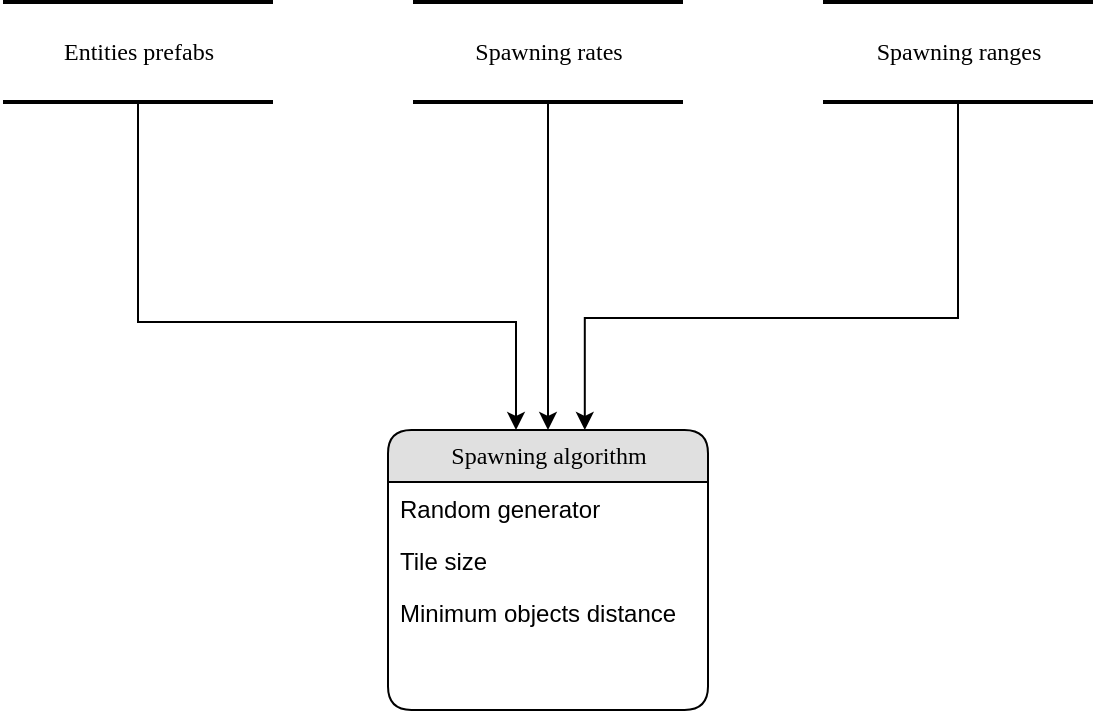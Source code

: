<mxfile version="12.3.2" type="device" pages="1"><diagram name="Page-1" id="b520641d-4fe3-3701-9064-5fc419738815"><mxGraphModel dx="907" dy="698" grid="0" gridSize="10" guides="1" tooltips="1" connect="1" arrows="1" fold="1" page="1" pageScale="1" pageWidth="1100" pageHeight="850" background="#ffffff" math="0" shadow="0"><root><mxCell id="0"/><mxCell id="1" parent="0"/><mxCell id="JnoL5L0m2g_kOJj8gBqC-7" style="edgeStyle=orthogonalEdgeStyle;jumpStyle=none;orthogonalLoop=1;jettySize=auto;html=1;strokeColor=#000000;rounded=0;" edge="1" parent="1" source="2debaab0fafb2da2-10" target="21ea969265ad0168-18"><mxGeometry relative="1" as="geometry"><Array as="points"><mxPoint x="300" y="392"/><mxPoint x="489" y="392"/></Array></mxGeometry></mxCell><mxCell id="2debaab0fafb2da2-10" value="Entities prefabs" style="html=1;rounded=0;shadow=0;comic=0;labelBackgroundColor=none;strokeWidth=2;fontFamily=Verdana;fontSize=12;align=center;shape=mxgraph.ios7ui.horLines;" parent="1" vertex="1"><mxGeometry x="232.5" y="232" width="135" height="50" as="geometry"/></mxCell><mxCell id="21ea969265ad0168-18" value="Spawning algorithm" style="swimlane;html=1;fontStyle=0;childLayout=stackLayout;horizontal=1;startSize=26;fillColor=#e0e0e0;horizontalStack=0;resizeParent=1;resizeLast=0;collapsible=1;marginBottom=0;swimlaneFillColor=#ffffff;align=center;rounded=1;shadow=0;comic=0;labelBackgroundColor=none;strokeWidth=1;fontFamily=Verdana;fontSize=12" parent="1" vertex="1"><mxGeometry x="425" y="446" width="160" height="140" as="geometry"/></mxCell><mxCell id="21ea969265ad0168-19" value="Random generator" style="text;html=1;strokeColor=none;fillColor=none;spacingLeft=4;spacingRight=4;whiteSpace=wrap;overflow=hidden;rotatable=0;points=[[0,0.5],[1,0.5]];portConstraint=eastwest;" parent="21ea969265ad0168-18" vertex="1"><mxGeometry y="26" width="160" height="26" as="geometry"/></mxCell><mxCell id="JnoL5L0m2g_kOJj8gBqC-10" value="Tile size" style="text;html=1;strokeColor=none;fillColor=none;spacingLeft=4;spacingRight=4;whiteSpace=wrap;overflow=hidden;rotatable=0;points=[[0,0.5],[1,0.5]];portConstraint=eastwest;" vertex="1" parent="21ea969265ad0168-18"><mxGeometry y="52" width="160" height="26" as="geometry"/></mxCell><mxCell id="JnoL5L0m2g_kOJj8gBqC-11" value="Minimum objects distance" style="text;html=1;strokeColor=none;fillColor=none;spacingLeft=4;spacingRight=4;whiteSpace=wrap;overflow=hidden;rotatable=0;points=[[0,0.5],[1,0.5]];portConstraint=eastwest;" vertex="1" parent="21ea969265ad0168-18"><mxGeometry y="78" width="160" height="26" as="geometry"/></mxCell><mxCell id="JnoL5L0m2g_kOJj8gBqC-4" style="edgeStyle=orthogonalEdgeStyle;curved=1;jumpStyle=none;orthogonalLoop=1;jettySize=auto;html=1;strokeColor=#000000;" edge="1" parent="1" source="JnoL5L0m2g_kOJj8gBqC-1" target="21ea969265ad0168-18"><mxGeometry relative="1" as="geometry"/></mxCell><mxCell id="JnoL5L0m2g_kOJj8gBqC-1" value="Spawning rates" style="html=1;rounded=0;shadow=0;comic=0;labelBackgroundColor=none;strokeWidth=2;fontFamily=Verdana;fontSize=12;align=center;shape=mxgraph.ios7ui.horLines;" vertex="1" parent="1"><mxGeometry x="437.5" y="232" width="135" height="50" as="geometry"/></mxCell><mxCell id="JnoL5L0m2g_kOJj8gBqC-8" style="edgeStyle=orthogonalEdgeStyle;rounded=0;jumpStyle=none;orthogonalLoop=1;jettySize=auto;html=1;entryX=0.615;entryY=0;entryDx=0;entryDy=0;entryPerimeter=0;strokeColor=#000000;" edge="1" parent="1" source="JnoL5L0m2g_kOJj8gBqC-2" target="21ea969265ad0168-18"><mxGeometry relative="1" as="geometry"><Array as="points"><mxPoint x="710" y="390"/><mxPoint x="523" y="390"/></Array></mxGeometry></mxCell><mxCell id="JnoL5L0m2g_kOJj8gBqC-2" value="Spawning ranges" style="html=1;rounded=0;shadow=0;comic=0;labelBackgroundColor=none;strokeWidth=2;fontFamily=Verdana;fontSize=12;align=center;shape=mxgraph.ios7ui.horLines;" vertex="1" parent="1"><mxGeometry x="642.5" y="232" width="135" height="50" as="geometry"/></mxCell></root></mxGraphModel></diagram></mxfile>